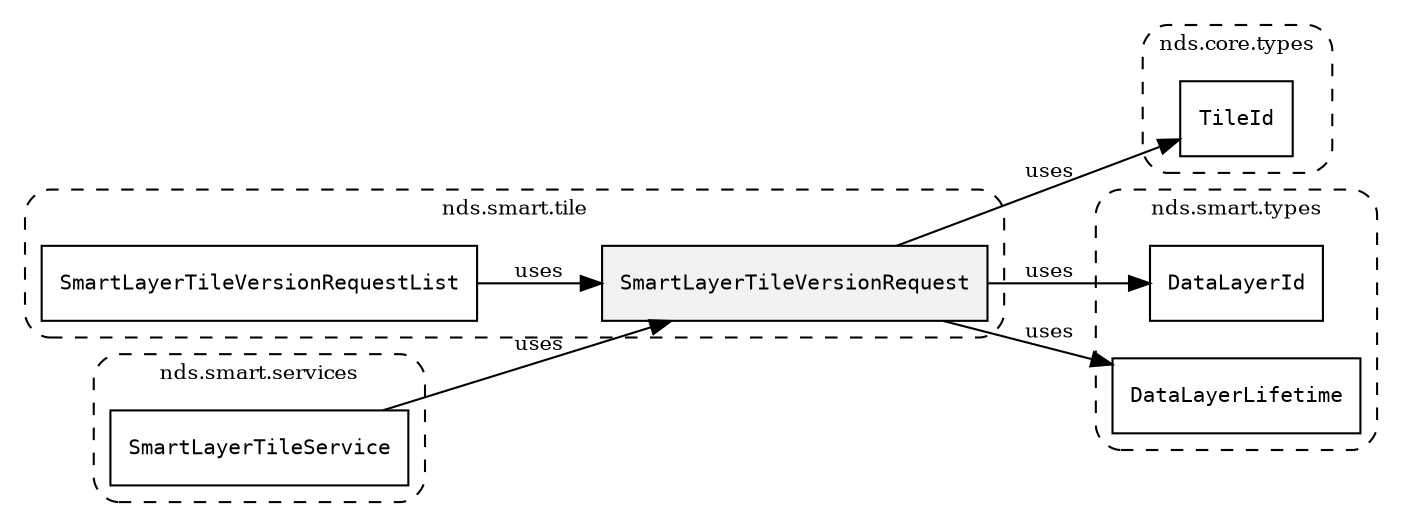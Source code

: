 /**
 * This dot file creates symbol collaboration diagram for SmartLayerTileVersionRequest.
 */
digraph ZSERIO
{
    node [shape=box, fontsize=10];
    rankdir="LR";
    fontsize=10;
    tooltip="SmartLayerTileVersionRequest collaboration diagram";

    subgraph "cluster_nds.smart.tile"
    {
        style="dashed, rounded";
        label="nds.smart.tile";
        tooltip="Package nds.smart.tile";
        href="../../../content/packages/nds.smart.tile.html#Package-nds-smart-tile";
        target="_parent";

        "SmartLayerTileVersionRequest" [style="filled", fillcolor="#0000000D", target="_parent", label=<<font face="monospace"><table align="center" border="0" cellspacing="0" cellpadding="0"><tr><td href="../../../content/packages/nds.smart.tile.html#Structure-SmartLayerTileVersionRequest" title="Structure defined in nds.smart.tile">SmartLayerTileVersionRequest</td></tr></table></font>>];
        "SmartLayerTileVersionRequestList" [target="_parent", label=<<font face="monospace"><table align="center" border="0" cellspacing="0" cellpadding="0"><tr><td href="../../../content/packages/nds.smart.tile.html#Structure-SmartLayerTileVersionRequestList" title="Structure defined in nds.smart.tile">SmartLayerTileVersionRequestList</td></tr></table></font>>];
    }

    subgraph "cluster_nds.core.types"
    {
        style="dashed, rounded";
        label="nds.core.types";
        tooltip="Package nds.core.types";
        href="../../../content/packages/nds.core.types.html#Package-nds-core-types";
        target="_parent";

        "TileId" [target="_parent", label=<<font face="monospace"><table align="center" border="0" cellspacing="0" cellpadding="0"><tr><td href="../../../content/packages/nds.core.types.html#Structure-TileId" title="Structure defined in nds.core.types">TileId</td></tr></table></font>>];
    }

    subgraph "cluster_nds.smart.types"
    {
        style="dashed, rounded";
        label="nds.smart.types";
        tooltip="Package nds.smart.types";
        href="../../../content/packages/nds.smart.types.html#Package-nds-smart-types";
        target="_parent";

        "DataLayerId" [target="_parent", label=<<font face="monospace"><table align="center" border="0" cellspacing="0" cellpadding="0"><tr><td href="../../../content/packages/nds.smart.types.html#Subtype-DataLayerId" title="Subtype defined in nds.smart.types">DataLayerId</td></tr></table></font>>];
        "DataLayerLifetime" [target="_parent", label=<<font face="monospace"><table align="center" border="0" cellspacing="0" cellpadding="0"><tr><td href="../../../content/packages/nds.smart.types.html#Structure-DataLayerLifetime" title="Structure defined in nds.smart.types">DataLayerLifetime</td></tr></table></font>>];
    }

    subgraph "cluster_nds.smart.services"
    {
        style="dashed, rounded";
        label="nds.smart.services";
        tooltip="Package nds.smart.services";
        href="../../../content/packages/nds.smart.services.html#Package-nds-smart-services";
        target="_parent";

        "SmartLayerTileService" [target="_parent", label=<<font face="monospace"><table align="center" border="0" cellspacing="0" cellpadding="0"><tr><td href="../../../content/packages/nds.smart.services.html#Service-SmartLayerTileService" title="Service defined in nds.smart.services">SmartLayerTileService</td></tr></table></font>>];
    }

    "SmartLayerTileVersionRequest" -> "TileId" [label="uses", fontsize=10];
    "SmartLayerTileVersionRequest" -> "DataLayerId" [label="uses", fontsize=10];
    "SmartLayerTileVersionRequest" -> "DataLayerLifetime" [label="uses", fontsize=10];
    "SmartLayerTileVersionRequestList" -> "SmartLayerTileVersionRequest" [label="uses", fontsize=10];
    "SmartLayerTileService" -> "SmartLayerTileVersionRequest" [label="uses", fontsize=10];
}
